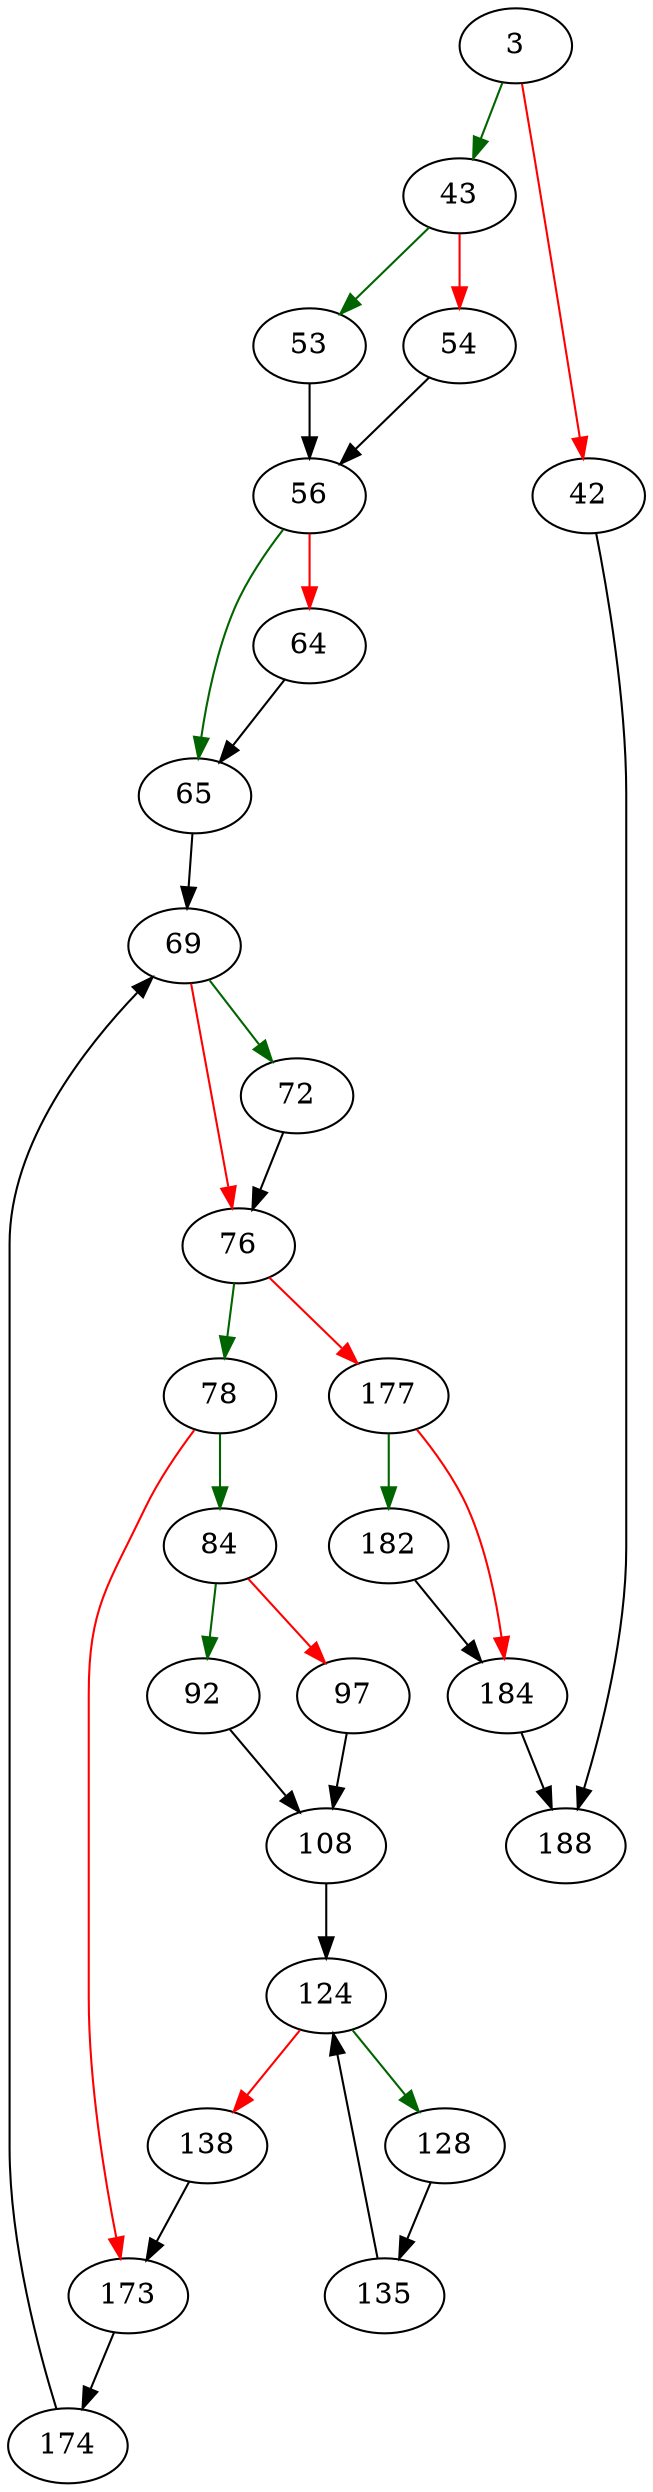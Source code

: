 strict digraph "walIteratorInit" {
	// Node definitions.
	3 [entry=true];
	43;
	42;
	188;
	53;
	54;
	56;
	65;
	64;
	69;
	72;
	76;
	78;
	177;
	84;
	173;
	92;
	97;
	108;
	124;
	128;
	138;
	135;
	174;
	182;
	184;

	// Edge definitions.
	3 -> 43 [
		color=darkgreen
		cond=true
	];
	3 -> 42 [
		color=red
		cond=false
	];
	43 -> 53 [
		color=darkgreen
		cond=true
	];
	43 -> 54 [
		color=red
		cond=false
	];
	42 -> 188;
	53 -> 56;
	54 -> 56;
	56 -> 65 [
		color=darkgreen
		cond=true
	];
	56 -> 64 [
		color=red
		cond=false
	];
	65 -> 69;
	64 -> 65;
	69 -> 72 [
		color=darkgreen
		cond=true
	];
	69 -> 76 [
		color=red
		cond=false
	];
	72 -> 76;
	76 -> 78 [
		color=darkgreen
		cond=true
	];
	76 -> 177 [
		color=red
		cond=false
	];
	78 -> 84 [
		color=darkgreen
		cond=true
	];
	78 -> 173 [
		color=red
		cond=false
	];
	177 -> 182 [
		color=darkgreen
		cond=true
	];
	177 -> 184 [
		color=red
		cond=false
	];
	84 -> 92 [
		color=darkgreen
		cond=true
	];
	84 -> 97 [
		color=red
		cond=false
	];
	173 -> 174;
	92 -> 108;
	97 -> 108;
	108 -> 124;
	124 -> 128 [
		color=darkgreen
		cond=true
	];
	124 -> 138 [
		color=red
		cond=false
	];
	128 -> 135;
	138 -> 173;
	135 -> 124;
	174 -> 69;
	182 -> 184;
	184 -> 188;
}